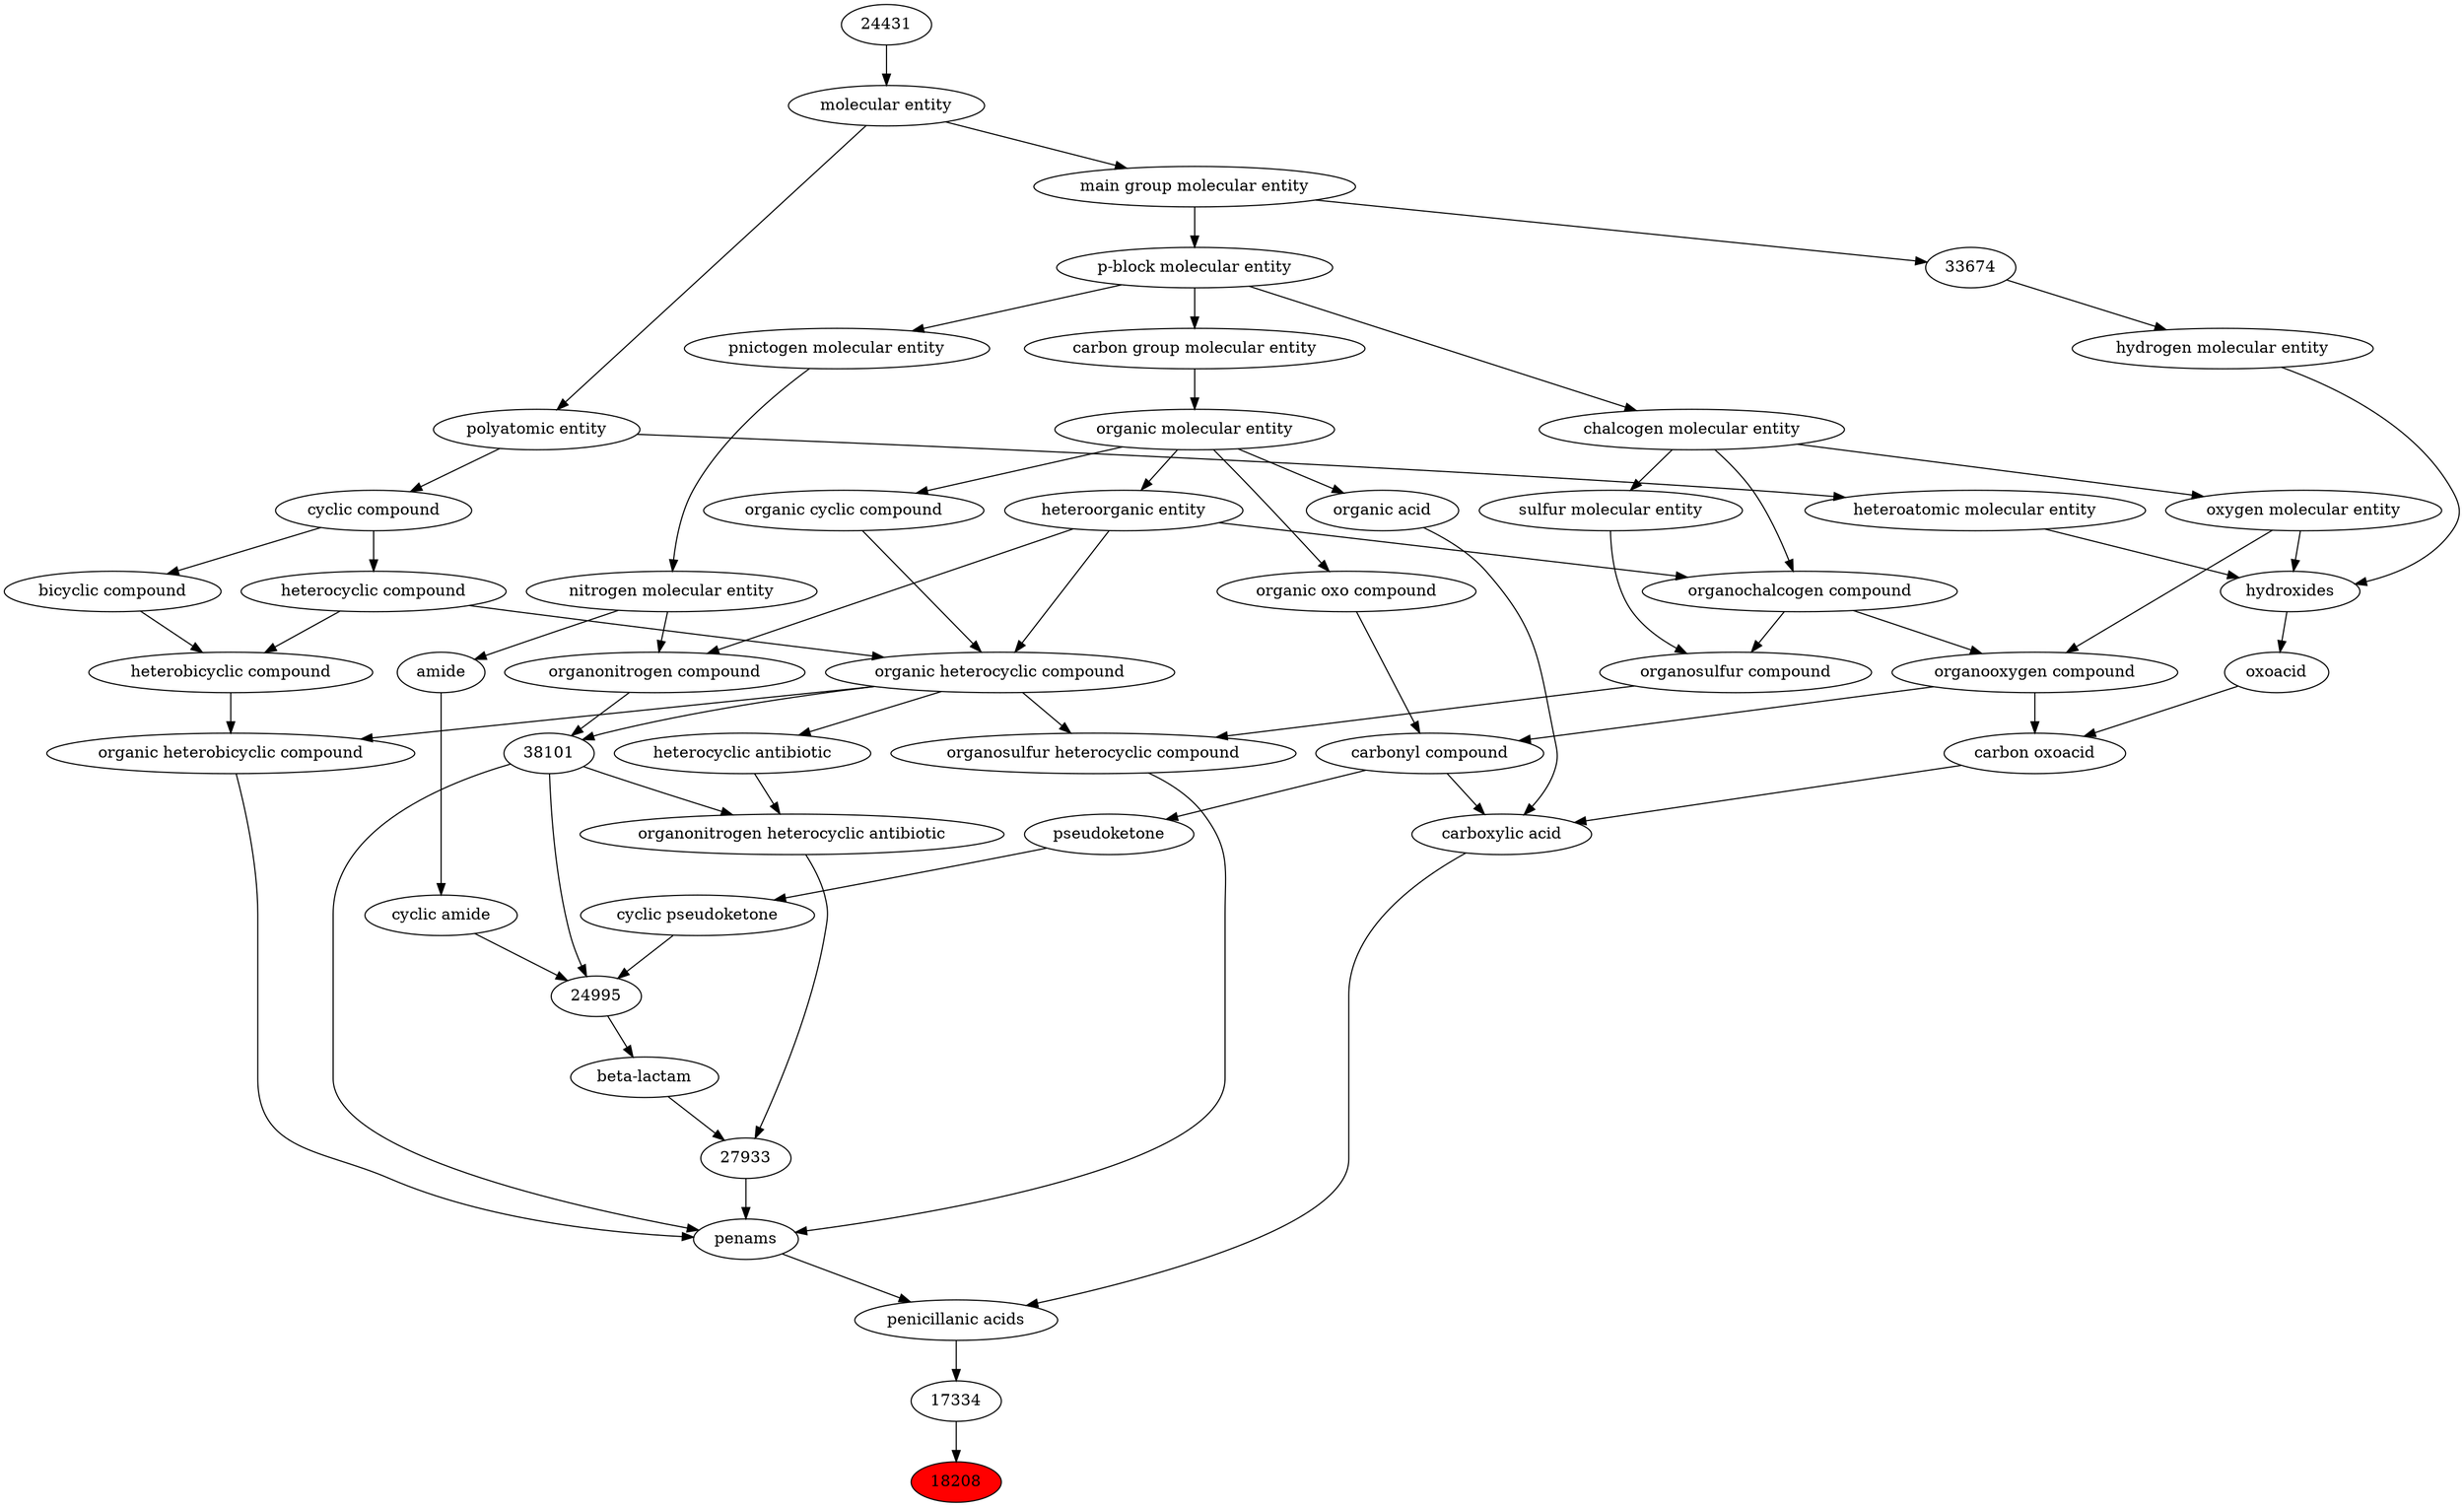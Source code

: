 digraph tree{ 
18208 [label="18208" fillcolor=red style=filled]
17334 -> 18208
17334 [label="17334"]
25865 -> 17334
25865 [label="penicillanic acids"]
35992 -> 25865
33575 -> 25865
35992 [label="penams"]
27933 -> 35992
27171 -> 35992
38101 -> 35992
38106 -> 35992
33575 [label="carboxylic acid"]
36586 -> 33575
35605 -> 33575
64709 -> 33575
27933 [label="27933"]
35627 -> 27933
25558 -> 27933
27171 [label="organic heterobicyclic compound"]
33672 -> 27171
24532 -> 27171
38101 [label="38101"]
24532 -> 38101
35352 -> 38101
38106 [label="organosulfur heterocyclic compound"]
33261 -> 38106
24532 -> 38106
36586 [label="carbonyl compound"]
36587 -> 36586
36963 -> 36586
35605 [label="carbon oxoacid"]
24833 -> 35605
36963 -> 35605
64709 [label="organic acid"]
50860 -> 64709
35627 [label="beta-lactam"]
24995 -> 35627
25558 [label="organonitrogen heterocyclic antibiotic"]
38101 -> 25558
24531 -> 25558
33672 [label="heterobicyclic compound"]
33636 -> 33672
5686 -> 33672
24532 [label="organic heterocyclic compound"]
33285 -> 24532
33832 -> 24532
5686 -> 24532
35352 [label="organonitrogen compound"]
51143 -> 35352
33285 -> 35352
33261 [label="organosulfur compound"]
36962 -> 33261
26835 -> 33261
36587 [label="organic oxo compound"]
50860 -> 36587
36963 [label="organooxygen compound"]
36962 -> 36963
25806 -> 36963
24833 [label="oxoacid"]
24651 -> 24833
50860 [label="organic molecular entity"]
33582 -> 50860
24995 [label="24995"]
36588 -> 24995
38101 -> 24995
23443 -> 24995
24531 [label="heterocyclic antibiotic"]
24532 -> 24531
33636 [label="bicyclic compound"]
33595 -> 33636
5686 [label="heterocyclic compound"]
33595 -> 5686
33285 [label="heteroorganic entity"]
50860 -> 33285
33832 [label="organic cyclic compound"]
50860 -> 33832
51143 [label="nitrogen molecular entity"]
33302 -> 51143
36962 [label="organochalcogen compound"]
33285 -> 36962
33304 -> 36962
26835 [label="sulfur molecular entity"]
33304 -> 26835
25806 [label="oxygen molecular entity"]
33304 -> 25806
24651 [label="hydroxides"]
25806 -> 24651
33608 -> 24651
37577 -> 24651
33582 [label="carbon group molecular entity"]
33675 -> 33582
36588 [label="cyclic pseudoketone"]
36585 -> 36588
23443 [label="cyclic amide"]
32988 -> 23443
33595 [label="cyclic compound"]
36357 -> 33595
33302 [label="pnictogen molecular entity"]
33675 -> 33302
33304 [label="chalcogen molecular entity"]
33675 -> 33304
33608 [label="hydrogen molecular entity"]
33674 -> 33608
37577 [label="heteroatomic molecular entity"]
36357 -> 37577
33675 [label="p-block molecular entity"]
33579 -> 33675
36585 [label="pseudoketone"]
36586 -> 36585
32988 [label="amide"]
51143 -> 32988
36357 [label="polyatomic entity"]
23367 -> 36357
33674 [label="33674"]
33579 -> 33674
33579 [label="main group molecular entity"]
23367 -> 33579
23367 [label="molecular entity"]
24431 -> 23367
24431 [label="24431"]
}